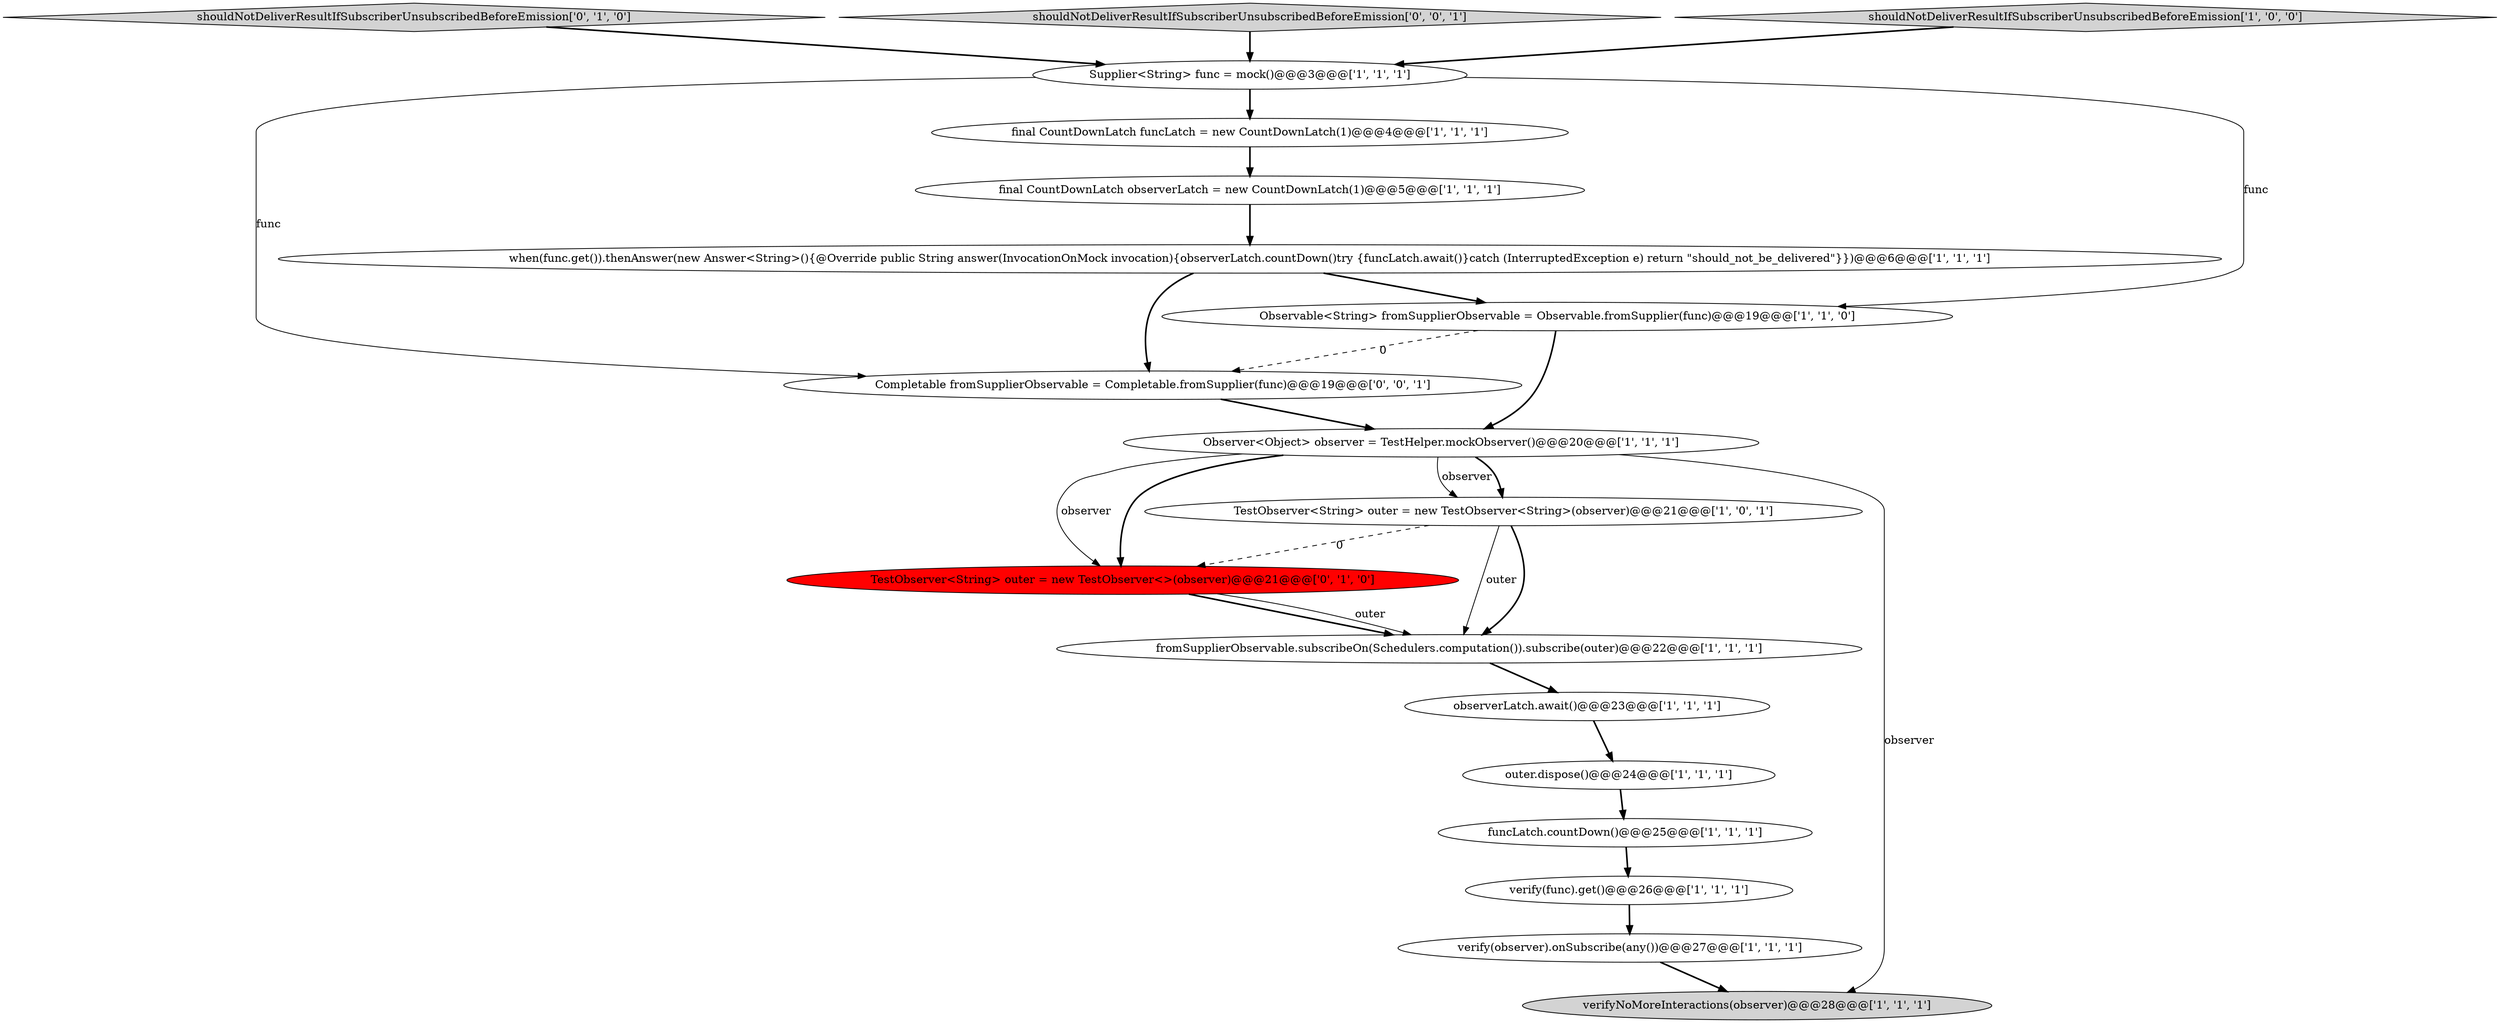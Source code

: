 digraph {
13 [style = filled, label = "Supplier<String> func = mock()@@@3@@@['1', '1', '1']", fillcolor = white, shape = ellipse image = "AAA0AAABBB1BBB"];
17 [style = filled, label = "Completable fromSupplierObservable = Completable.fromSupplier(func)@@@19@@@['0', '0', '1']", fillcolor = white, shape = ellipse image = "AAA0AAABBB3BBB"];
9 [style = filled, label = "verify(func).get()@@@26@@@['1', '1', '1']", fillcolor = white, shape = ellipse image = "AAA0AAABBB1BBB"];
6 [style = filled, label = "when(func.get()).thenAnswer(new Answer<String>(){@Override public String answer(InvocationOnMock invocation){observerLatch.countDown()try {funcLatch.await()}catch (InterruptedException e) return \"should_not_be_delivered\"}})@@@6@@@['1', '1', '1']", fillcolor = white, shape = ellipse image = "AAA0AAABBB1BBB"];
16 [style = filled, label = "shouldNotDeliverResultIfSubscriberUnsubscribedBeforeEmission['0', '1', '0']", fillcolor = lightgray, shape = diamond image = "AAA0AAABBB2BBB"];
14 [style = filled, label = "verify(observer).onSubscribe(any())@@@27@@@['1', '1', '1']", fillcolor = white, shape = ellipse image = "AAA0AAABBB1BBB"];
15 [style = filled, label = "TestObserver<String> outer = new TestObserver<>(observer)@@@21@@@['0', '1', '0']", fillcolor = red, shape = ellipse image = "AAA1AAABBB2BBB"];
0 [style = filled, label = "Observer<Object> observer = TestHelper.mockObserver()@@@20@@@['1', '1', '1']", fillcolor = white, shape = ellipse image = "AAA0AAABBB1BBB"];
11 [style = filled, label = "Observable<String> fromSupplierObservable = Observable.fromSupplier(func)@@@19@@@['1', '1', '0']", fillcolor = white, shape = ellipse image = "AAA0AAABBB1BBB"];
18 [style = filled, label = "shouldNotDeliverResultIfSubscriberUnsubscribedBeforeEmission['0', '0', '1']", fillcolor = lightgray, shape = diamond image = "AAA0AAABBB3BBB"];
4 [style = filled, label = "TestObserver<String> outer = new TestObserver<String>(observer)@@@21@@@['1', '0', '1']", fillcolor = white, shape = ellipse image = "AAA0AAABBB1BBB"];
5 [style = filled, label = "shouldNotDeliverResultIfSubscriberUnsubscribedBeforeEmission['1', '0', '0']", fillcolor = lightgray, shape = diamond image = "AAA0AAABBB1BBB"];
7 [style = filled, label = "fromSupplierObservable.subscribeOn(Schedulers.computation()).subscribe(outer)@@@22@@@['1', '1', '1']", fillcolor = white, shape = ellipse image = "AAA0AAABBB1BBB"];
3 [style = filled, label = "final CountDownLatch observerLatch = new CountDownLatch(1)@@@5@@@['1', '1', '1']", fillcolor = white, shape = ellipse image = "AAA0AAABBB1BBB"];
12 [style = filled, label = "verifyNoMoreInteractions(observer)@@@28@@@['1', '1', '1']", fillcolor = lightgray, shape = ellipse image = "AAA0AAABBB1BBB"];
8 [style = filled, label = "outer.dispose()@@@24@@@['1', '1', '1']", fillcolor = white, shape = ellipse image = "AAA0AAABBB1BBB"];
1 [style = filled, label = "funcLatch.countDown()@@@25@@@['1', '1', '1']", fillcolor = white, shape = ellipse image = "AAA0AAABBB1BBB"];
2 [style = filled, label = "observerLatch.await()@@@23@@@['1', '1', '1']", fillcolor = white, shape = ellipse image = "AAA0AAABBB1BBB"];
10 [style = filled, label = "final CountDownLatch funcLatch = new CountDownLatch(1)@@@4@@@['1', '1', '1']", fillcolor = white, shape = ellipse image = "AAA0AAABBB1BBB"];
6->17 [style = bold, label=""];
13->10 [style = bold, label=""];
16->13 [style = bold, label=""];
0->4 [style = solid, label="observer"];
15->7 [style = bold, label=""];
0->15 [style = solid, label="observer"];
13->17 [style = solid, label="func"];
3->6 [style = bold, label=""];
10->3 [style = bold, label=""];
11->17 [style = dashed, label="0"];
4->7 [style = solid, label="outer"];
0->15 [style = bold, label=""];
4->7 [style = bold, label=""];
1->9 [style = bold, label=""];
8->1 [style = bold, label=""];
11->0 [style = bold, label=""];
17->0 [style = bold, label=""];
0->4 [style = bold, label=""];
15->7 [style = solid, label="outer"];
7->2 [style = bold, label=""];
4->15 [style = dashed, label="0"];
5->13 [style = bold, label=""];
14->12 [style = bold, label=""];
6->11 [style = bold, label=""];
18->13 [style = bold, label=""];
9->14 [style = bold, label=""];
0->12 [style = solid, label="observer"];
13->11 [style = solid, label="func"];
2->8 [style = bold, label=""];
}
